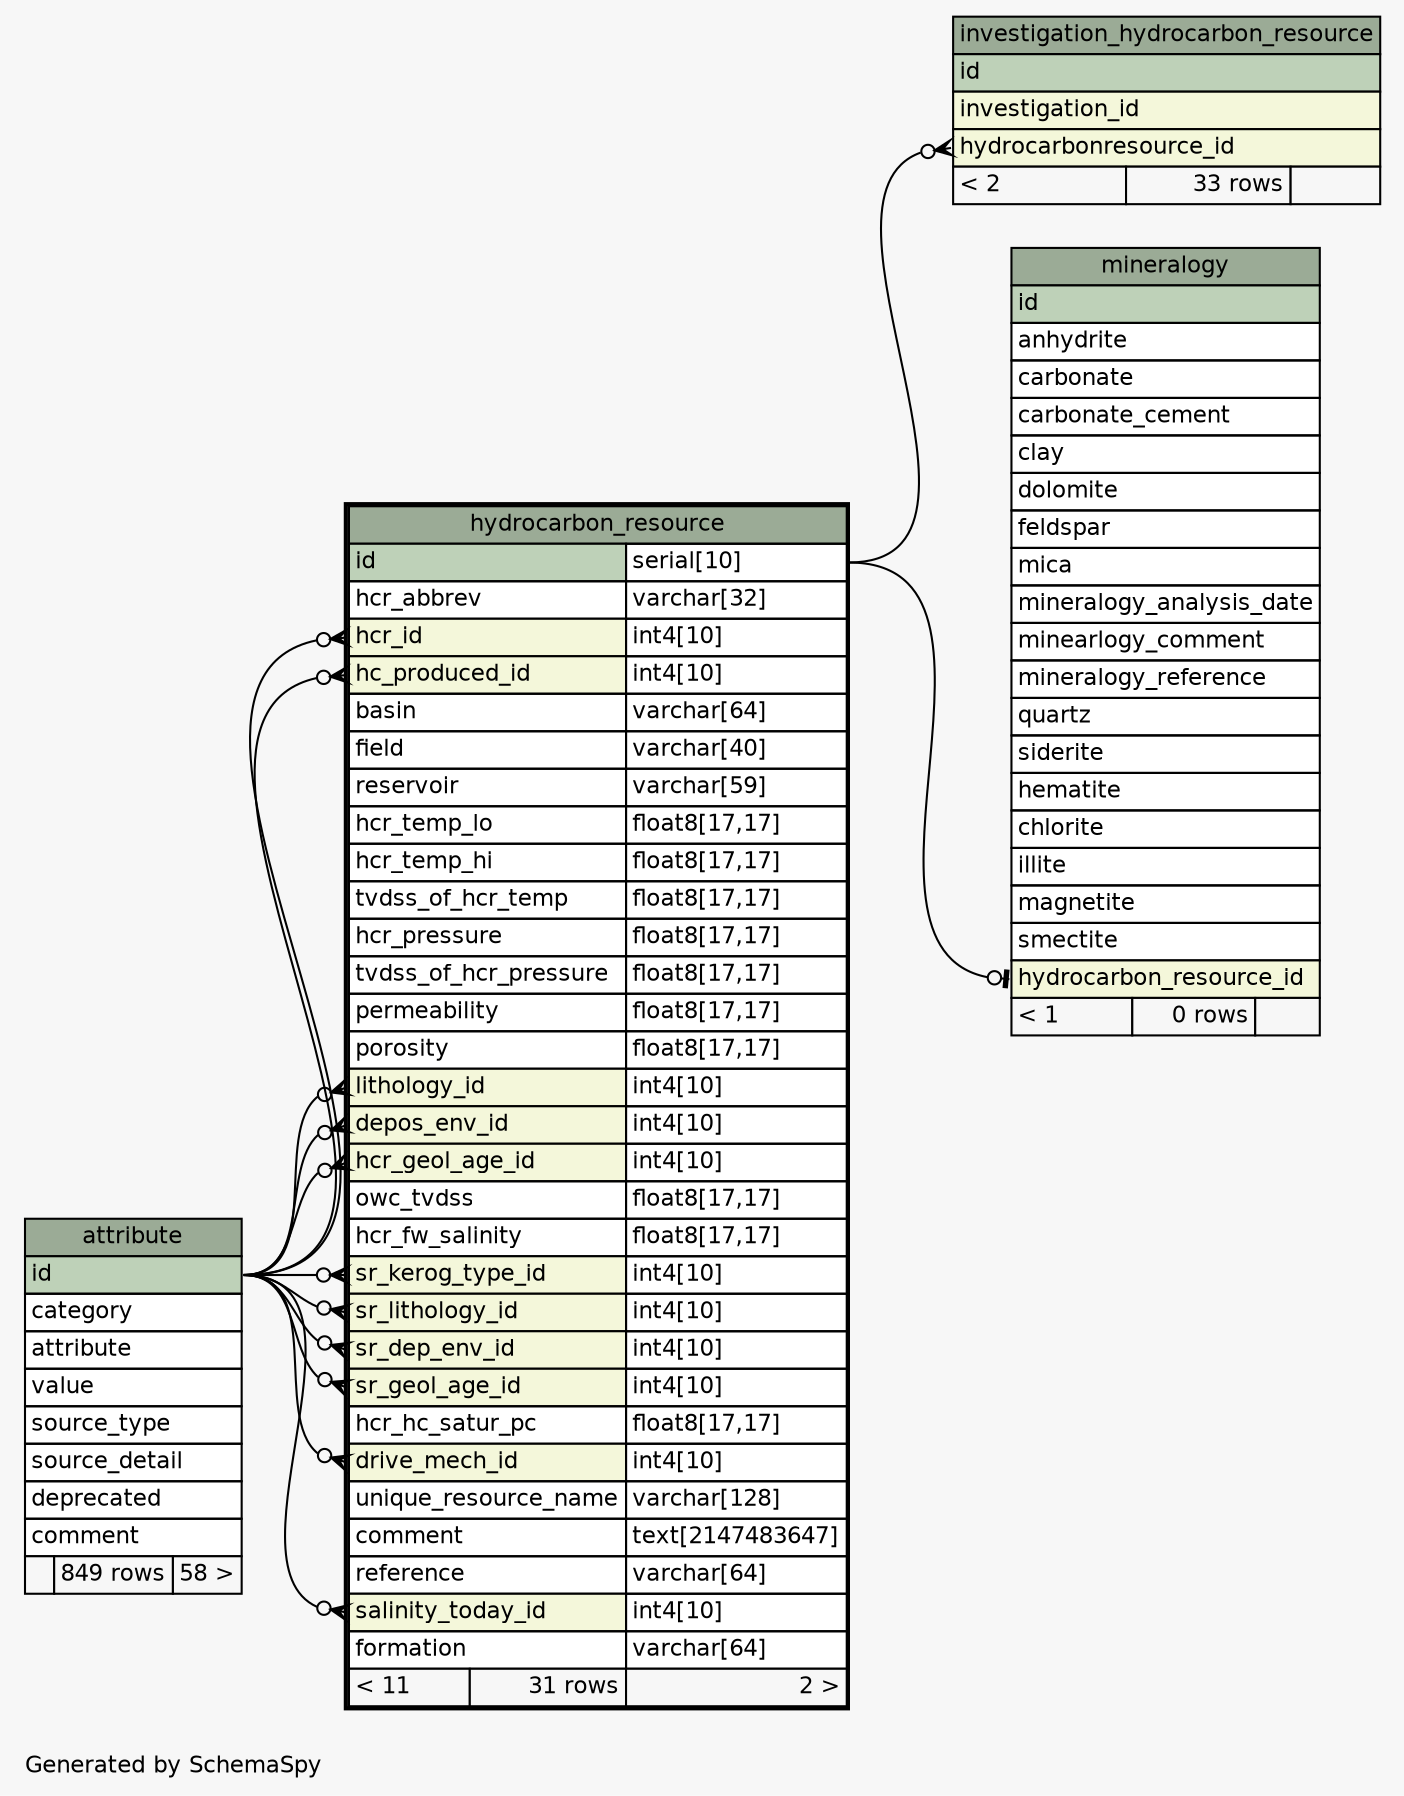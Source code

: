 // dot 2.38.0 on Windows 7 6.1
// SchemaSpy rev 590
digraph "oneDegreeRelationshipsDiagram" {
  graph [
    rankdir="RL"
    bgcolor="#f7f7f7"
    label="\nGenerated by SchemaSpy"
    labeljust="l"
    nodesep="0.18"
    ranksep="0.46"
    fontname="Helvetica"
    fontsize="11"
  ];
  node [
    fontname="Helvetica"
    fontsize="11"
    shape="plaintext"
  ];
  edge [
    arrowsize="0.8"
  ];
  "hydrocarbon_resource":"depos_env_id":w -> "attribute":"id":e [arrowhead=none dir=back arrowtail=crowodot];
  "hydrocarbon_resource":"drive_mech_id":w -> "attribute":"id":e [arrowhead=none dir=back arrowtail=crowodot];
  "hydrocarbon_resource":"hc_produced_id":w -> "attribute":"id":e [arrowhead=none dir=back arrowtail=crowodot];
  "hydrocarbon_resource":"hcr_geol_age_id":w -> "attribute":"id":e [arrowhead=none dir=back arrowtail=crowodot];
  "hydrocarbon_resource":"hcr_id":w -> "attribute":"id":e [arrowhead=none dir=back arrowtail=crowodot];
  "hydrocarbon_resource":"lithology_id":w -> "attribute":"id":e [arrowhead=none dir=back arrowtail=crowodot];
  "hydrocarbon_resource":"salinity_today_id":w -> "attribute":"id":e [arrowhead=none dir=back arrowtail=crowodot];
  "hydrocarbon_resource":"sr_dep_env_id":w -> "attribute":"id":e [arrowhead=none dir=back arrowtail=crowodot];
  "hydrocarbon_resource":"sr_geol_age_id":w -> "attribute":"id":e [arrowhead=none dir=back arrowtail=crowodot];
  "hydrocarbon_resource":"sr_kerog_type_id":w -> "attribute":"id":e [arrowhead=none dir=back arrowtail=crowodot];
  "hydrocarbon_resource":"sr_lithology_id":w -> "attribute":"id":e [arrowhead=none dir=back arrowtail=crowodot];
  "investigation_hydrocarbon_resource":"hydrocarbonresource_id":w -> "hydrocarbon_resource":"id.type":e [arrowhead=none dir=back arrowtail=crowodot];
  "mineralogy":"hydrocarbon_resource_id":w -> "hydrocarbon_resource":"id.type":e [arrowhead=none dir=back arrowtail=teeodot];
  "attribute" [
    label=<
    <TABLE BORDER="0" CELLBORDER="1" CELLSPACING="0" BGCOLOR="#ffffff">
      <TR><TD COLSPAN="3" BGCOLOR="#9bab96" ALIGN="CENTER">attribute</TD></TR>
      <TR><TD PORT="id" COLSPAN="3" BGCOLOR="#bed1b8" ALIGN="LEFT">id</TD></TR>
      <TR><TD PORT="category" COLSPAN="3" ALIGN="LEFT">category</TD></TR>
      <TR><TD PORT="attribute" COLSPAN="3" ALIGN="LEFT">attribute</TD></TR>
      <TR><TD PORT="value" COLSPAN="3" ALIGN="LEFT">value</TD></TR>
      <TR><TD PORT="source_type" COLSPAN="3" ALIGN="LEFT">source_type</TD></TR>
      <TR><TD PORT="source_detail" COLSPAN="3" ALIGN="LEFT">source_detail</TD></TR>
      <TR><TD PORT="deprecated" COLSPAN="3" ALIGN="LEFT">deprecated</TD></TR>
      <TR><TD PORT="comment" COLSPAN="3" ALIGN="LEFT">comment</TD></TR>
      <TR><TD ALIGN="LEFT" BGCOLOR="#f7f7f7">  </TD><TD ALIGN="RIGHT" BGCOLOR="#f7f7f7">849 rows</TD><TD ALIGN="RIGHT" BGCOLOR="#f7f7f7">58 &gt;</TD></TR>
    </TABLE>>
    URL="attribute.html"
    tooltip="attribute"
  ];
  "hydrocarbon_resource" [
    label=<
    <TABLE BORDER="2" CELLBORDER="1" CELLSPACING="0" BGCOLOR="#ffffff">
      <TR><TD COLSPAN="3" BGCOLOR="#9bab96" ALIGN="CENTER">hydrocarbon_resource</TD></TR>
      <TR><TD PORT="id" COLSPAN="2" BGCOLOR="#bed1b8" ALIGN="LEFT">id</TD><TD PORT="id.type" ALIGN="LEFT">serial[10]</TD></TR>
      <TR><TD PORT="hcr_abbrev" COLSPAN="2" ALIGN="LEFT">hcr_abbrev</TD><TD PORT="hcr_abbrev.type" ALIGN="LEFT">varchar[32]</TD></TR>
      <TR><TD PORT="hcr_id" COLSPAN="2" BGCOLOR="#f4f7da" ALIGN="LEFT">hcr_id</TD><TD PORT="hcr_id.type" ALIGN="LEFT">int4[10]</TD></TR>
      <TR><TD PORT="hc_produced_id" COLSPAN="2" BGCOLOR="#f4f7da" ALIGN="LEFT">hc_produced_id</TD><TD PORT="hc_produced_id.type" ALIGN="LEFT">int4[10]</TD></TR>
      <TR><TD PORT="basin" COLSPAN="2" ALIGN="LEFT">basin</TD><TD PORT="basin.type" ALIGN="LEFT">varchar[64]</TD></TR>
      <TR><TD PORT="field" COLSPAN="2" ALIGN="LEFT">field</TD><TD PORT="field.type" ALIGN="LEFT">varchar[40]</TD></TR>
      <TR><TD PORT="reservoir" COLSPAN="2" ALIGN="LEFT">reservoir</TD><TD PORT="reservoir.type" ALIGN="LEFT">varchar[59]</TD></TR>
      <TR><TD PORT="hcr_temp_lo" COLSPAN="2" ALIGN="LEFT">hcr_temp_lo</TD><TD PORT="hcr_temp_lo.type" ALIGN="LEFT">float8[17,17]</TD></TR>
      <TR><TD PORT="hcr_temp_hi" COLSPAN="2" ALIGN="LEFT">hcr_temp_hi</TD><TD PORT="hcr_temp_hi.type" ALIGN="LEFT">float8[17,17]</TD></TR>
      <TR><TD PORT="tvdss_of_hcr_temp" COLSPAN="2" ALIGN="LEFT">tvdss_of_hcr_temp</TD><TD PORT="tvdss_of_hcr_temp.type" ALIGN="LEFT">float8[17,17]</TD></TR>
      <TR><TD PORT="hcr_pressure" COLSPAN="2" ALIGN="LEFT">hcr_pressure</TD><TD PORT="hcr_pressure.type" ALIGN="LEFT">float8[17,17]</TD></TR>
      <TR><TD PORT="tvdss_of_hcr_pressure" COLSPAN="2" ALIGN="LEFT">tvdss_of_hcr_pressure</TD><TD PORT="tvdss_of_hcr_pressure.type" ALIGN="LEFT">float8[17,17]</TD></TR>
      <TR><TD PORT="permeability" COLSPAN="2" ALIGN="LEFT">permeability</TD><TD PORT="permeability.type" ALIGN="LEFT">float8[17,17]</TD></TR>
      <TR><TD PORT="porosity" COLSPAN="2" ALIGN="LEFT">porosity</TD><TD PORT="porosity.type" ALIGN="LEFT">float8[17,17]</TD></TR>
      <TR><TD PORT="lithology_id" COLSPAN="2" BGCOLOR="#f4f7da" ALIGN="LEFT">lithology_id</TD><TD PORT="lithology_id.type" ALIGN="LEFT">int4[10]</TD></TR>
      <TR><TD PORT="depos_env_id" COLSPAN="2" BGCOLOR="#f4f7da" ALIGN="LEFT">depos_env_id</TD><TD PORT="depos_env_id.type" ALIGN="LEFT">int4[10]</TD></TR>
      <TR><TD PORT="hcr_geol_age_id" COLSPAN="2" BGCOLOR="#f4f7da" ALIGN="LEFT">hcr_geol_age_id</TD><TD PORT="hcr_geol_age_id.type" ALIGN="LEFT">int4[10]</TD></TR>
      <TR><TD PORT="owc_tvdss" COLSPAN="2" ALIGN="LEFT">owc_tvdss</TD><TD PORT="owc_tvdss.type" ALIGN="LEFT">float8[17,17]</TD></TR>
      <TR><TD PORT="hcr_fw_salinity" COLSPAN="2" ALIGN="LEFT">hcr_fw_salinity</TD><TD PORT="hcr_fw_salinity.type" ALIGN="LEFT">float8[17,17]</TD></TR>
      <TR><TD PORT="sr_kerog_type_id" COLSPAN="2" BGCOLOR="#f4f7da" ALIGN="LEFT">sr_kerog_type_id</TD><TD PORT="sr_kerog_type_id.type" ALIGN="LEFT">int4[10]</TD></TR>
      <TR><TD PORT="sr_lithology_id" COLSPAN="2" BGCOLOR="#f4f7da" ALIGN="LEFT">sr_lithology_id</TD><TD PORT="sr_lithology_id.type" ALIGN="LEFT">int4[10]</TD></TR>
      <TR><TD PORT="sr_dep_env_id" COLSPAN="2" BGCOLOR="#f4f7da" ALIGN="LEFT">sr_dep_env_id</TD><TD PORT="sr_dep_env_id.type" ALIGN="LEFT">int4[10]</TD></TR>
      <TR><TD PORT="sr_geol_age_id" COLSPAN="2" BGCOLOR="#f4f7da" ALIGN="LEFT">sr_geol_age_id</TD><TD PORT="sr_geol_age_id.type" ALIGN="LEFT">int4[10]</TD></TR>
      <TR><TD PORT="hcr_hc_satur_pc" COLSPAN="2" ALIGN="LEFT">hcr_hc_satur_pc</TD><TD PORT="hcr_hc_satur_pc.type" ALIGN="LEFT">float8[17,17]</TD></TR>
      <TR><TD PORT="drive_mech_id" COLSPAN="2" BGCOLOR="#f4f7da" ALIGN="LEFT">drive_mech_id</TD><TD PORT="drive_mech_id.type" ALIGN="LEFT">int4[10]</TD></TR>
      <TR><TD PORT="unique_resource_name" COLSPAN="2" ALIGN="LEFT">unique_resource_name</TD><TD PORT="unique_resource_name.type" ALIGN="LEFT">varchar[128]</TD></TR>
      <TR><TD PORT="comment" COLSPAN="2" ALIGN="LEFT">comment</TD><TD PORT="comment.type" ALIGN="LEFT">text[2147483647]</TD></TR>
      <TR><TD PORT="reference" COLSPAN="2" ALIGN="LEFT">reference</TD><TD PORT="reference.type" ALIGN="LEFT">varchar[64]</TD></TR>
      <TR><TD PORT="salinity_today_id" COLSPAN="2" BGCOLOR="#f4f7da" ALIGN="LEFT">salinity_today_id</TD><TD PORT="salinity_today_id.type" ALIGN="LEFT">int4[10]</TD></TR>
      <TR><TD PORT="formation" COLSPAN="2" ALIGN="LEFT">formation</TD><TD PORT="formation.type" ALIGN="LEFT">varchar[64]</TD></TR>
      <TR><TD ALIGN="LEFT" BGCOLOR="#f7f7f7">&lt; 11</TD><TD ALIGN="RIGHT" BGCOLOR="#f7f7f7">31 rows</TD><TD ALIGN="RIGHT" BGCOLOR="#f7f7f7">2 &gt;</TD></TR>
    </TABLE>>
    URL="hydrocarbon_resource.html"
    tooltip="hydrocarbon_resource"
  ];
  "investigation_hydrocarbon_resource" [
    label=<
    <TABLE BORDER="0" CELLBORDER="1" CELLSPACING="0" BGCOLOR="#ffffff">
      <TR><TD COLSPAN="3" BGCOLOR="#9bab96" ALIGN="CENTER">investigation_hydrocarbon_resource</TD></TR>
      <TR><TD PORT="id" COLSPAN="3" BGCOLOR="#bed1b8" ALIGN="LEFT">id</TD></TR>
      <TR><TD PORT="investigation_id" COLSPAN="3" BGCOLOR="#f4f7da" ALIGN="LEFT">investigation_id</TD></TR>
      <TR><TD PORT="hydrocarbonresource_id" COLSPAN="3" BGCOLOR="#f4f7da" ALIGN="LEFT">hydrocarbonresource_id</TD></TR>
      <TR><TD ALIGN="LEFT" BGCOLOR="#f7f7f7">&lt; 2</TD><TD ALIGN="RIGHT" BGCOLOR="#f7f7f7">33 rows</TD><TD ALIGN="RIGHT" BGCOLOR="#f7f7f7">  </TD></TR>
    </TABLE>>
    URL="investigation_hydrocarbon_resource.html"
    tooltip="investigation_hydrocarbon_resource"
  ];
  "mineralogy" [
    label=<
    <TABLE BORDER="0" CELLBORDER="1" CELLSPACING="0" BGCOLOR="#ffffff">
      <TR><TD COLSPAN="3" BGCOLOR="#9bab96" ALIGN="CENTER">mineralogy</TD></TR>
      <TR><TD PORT="id" COLSPAN="3" BGCOLOR="#bed1b8" ALIGN="LEFT">id</TD></TR>
      <TR><TD PORT="anhydrite" COLSPAN="3" ALIGN="LEFT">anhydrite</TD></TR>
      <TR><TD PORT="carbonate" COLSPAN="3" ALIGN="LEFT">carbonate</TD></TR>
      <TR><TD PORT="carbonate_cement" COLSPAN="3" ALIGN="LEFT">carbonate_cement</TD></TR>
      <TR><TD PORT="clay" COLSPAN="3" ALIGN="LEFT">clay</TD></TR>
      <TR><TD PORT="dolomite" COLSPAN="3" ALIGN="LEFT">dolomite</TD></TR>
      <TR><TD PORT="feldspar" COLSPAN="3" ALIGN="LEFT">feldspar</TD></TR>
      <TR><TD PORT="mica" COLSPAN="3" ALIGN="LEFT">mica</TD></TR>
      <TR><TD PORT="mineralogy_analysis_date" COLSPAN="3" ALIGN="LEFT">mineralogy_analysis_date</TD></TR>
      <TR><TD PORT="minearlogy_comment" COLSPAN="3" ALIGN="LEFT">minearlogy_comment</TD></TR>
      <TR><TD PORT="mineralogy_reference" COLSPAN="3" ALIGN="LEFT">mineralogy_reference</TD></TR>
      <TR><TD PORT="quartz" COLSPAN="3" ALIGN="LEFT">quartz</TD></TR>
      <TR><TD PORT="siderite" COLSPAN="3" ALIGN="LEFT">siderite</TD></TR>
      <TR><TD PORT="hematite" COLSPAN="3" ALIGN="LEFT">hematite</TD></TR>
      <TR><TD PORT="chlorite" COLSPAN="3" ALIGN="LEFT">chlorite</TD></TR>
      <TR><TD PORT="illite" COLSPAN="3" ALIGN="LEFT">illite</TD></TR>
      <TR><TD PORT="magnetite" COLSPAN="3" ALIGN="LEFT">magnetite</TD></TR>
      <TR><TD PORT="smectite" COLSPAN="3" ALIGN="LEFT">smectite</TD></TR>
      <TR><TD PORT="hydrocarbon_resource_id" COLSPAN="3" BGCOLOR="#f4f7da" ALIGN="LEFT">hydrocarbon_resource_id</TD></TR>
      <TR><TD ALIGN="LEFT" BGCOLOR="#f7f7f7">&lt; 1</TD><TD ALIGN="RIGHT" BGCOLOR="#f7f7f7">0 rows</TD><TD ALIGN="RIGHT" BGCOLOR="#f7f7f7">  </TD></TR>
    </TABLE>>
    URL="mineralogy.html"
    tooltip="mineralogy"
  ];
}
